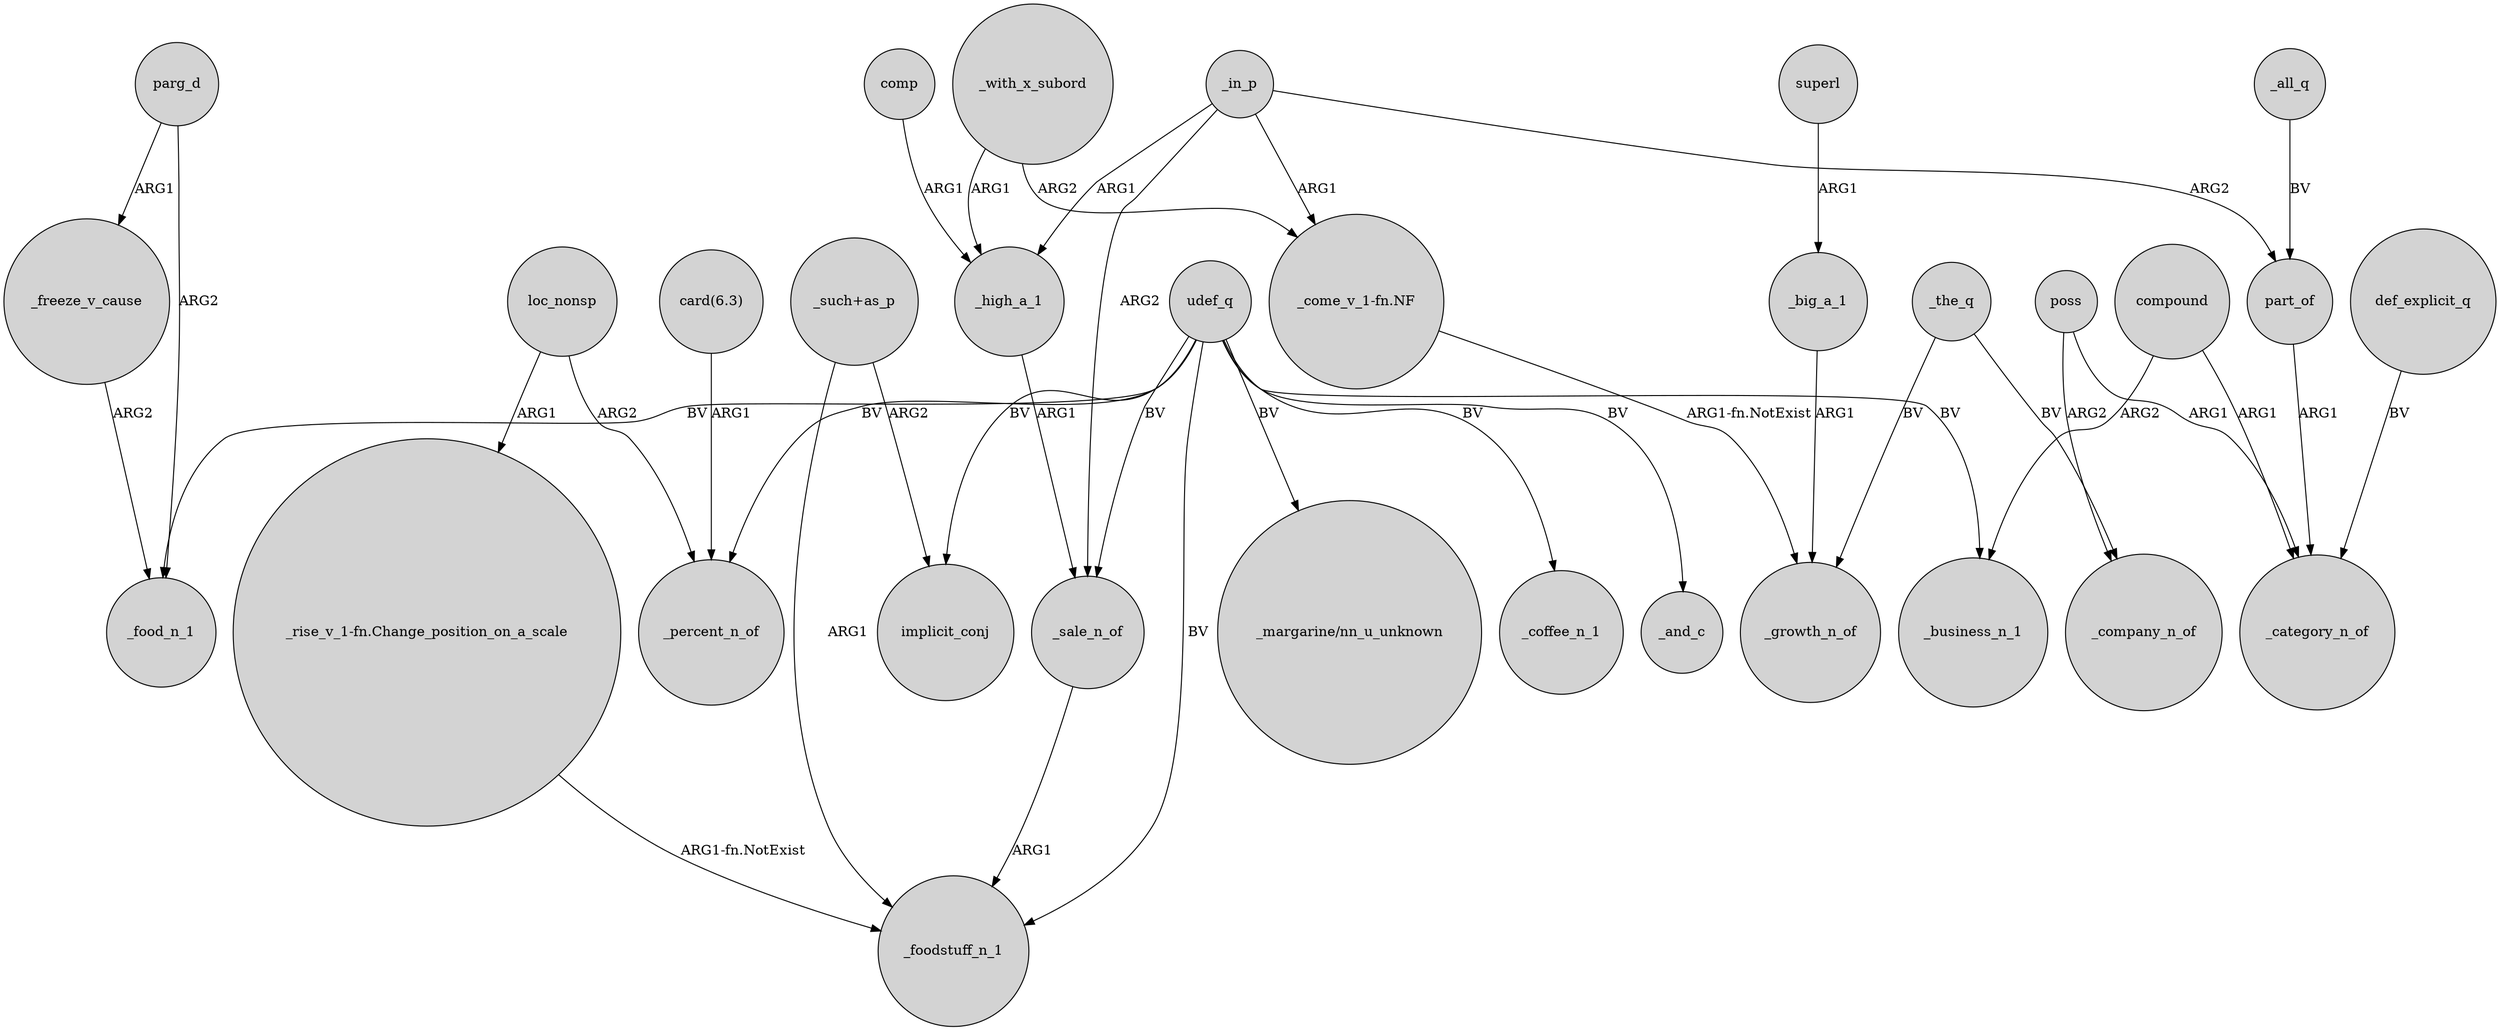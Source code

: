 digraph {
	node [shape=circle style=filled]
	_freeze_v_cause -> _food_n_1 [label=ARG2]
	_high_a_1 -> _sale_n_of [label=ARG1]
	_all_q -> part_of [label=BV]
	_big_a_1 -> _growth_n_of [label=ARG1]
	udef_q -> "_margarine/nn_u_unknown" [label=BV]
	part_of -> _category_n_of [label=ARG1]
	_with_x_subord -> "_come_v_1-fn.NF" [label=ARG2]
	compound -> _category_n_of [label=ARG1]
	comp -> _high_a_1 [label=ARG1]
	udef_q -> implicit_conj [label=BV]
	_in_p -> _sale_n_of [label=ARG2]
	udef_q -> _food_n_1 [label=BV]
	_the_q -> _company_n_of [label=BV]
	poss -> _category_n_of [label=ARG1]
	parg_d -> _food_n_1 [label=ARG2]
	loc_nonsp -> _percent_n_of [label=ARG2]
	loc_nonsp -> "_rise_v_1-fn.Change_position_on_a_scale" [label=ARG1]
	def_explicit_q -> _category_n_of [label=BV]
	_sale_n_of -> _foodstuff_n_1 [label=ARG1]
	"_such+as_p" -> implicit_conj [label=ARG2]
	compound -> _business_n_1 [label=ARG2]
	"_rise_v_1-fn.Change_position_on_a_scale" -> _foodstuff_n_1 [label="ARG1-fn.NotExist"]
	parg_d -> _freeze_v_cause [label=ARG1]
	_with_x_subord -> _high_a_1 [label=ARG1]
	udef_q -> _sale_n_of [label=BV]
	_in_p -> "_come_v_1-fn.NF" [label=ARG1]
	_the_q -> _growth_n_of [label=BV]
	"_such+as_p" -> _foodstuff_n_1 [label=ARG1]
	udef_q -> _business_n_1 [label=BV]
	udef_q -> _foodstuff_n_1 [label=BV]
	"card(6.3)" -> _percent_n_of [label=ARG1]
	poss -> _company_n_of [label=ARG2]
	"_come_v_1-fn.NF" -> _growth_n_of [label="ARG1-fn.NotExist"]
	udef_q -> _percent_n_of [label=BV]
	_in_p -> part_of [label=ARG2]
	udef_q -> _coffee_n_1 [label=BV]
	superl -> _big_a_1 [label=ARG1]
	udef_q -> _and_c [label=BV]
	_in_p -> _high_a_1 [label=ARG1]
}
